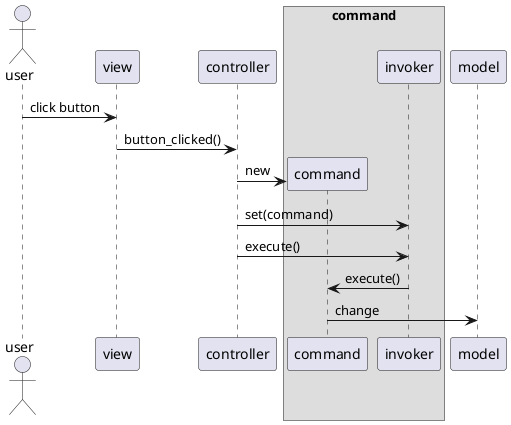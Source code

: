 @startuml

actor      user
participant view
participant controller
box "command"
  participant command
  participant invoker
end box
participant model

user -> view : click button
view -> controller : button_clicked()
create command
controller -> command : new
controller -> invoker : set(command)
controller -> invoker : execute()
invoker -> command: execute()
command -> model: change

@enduml